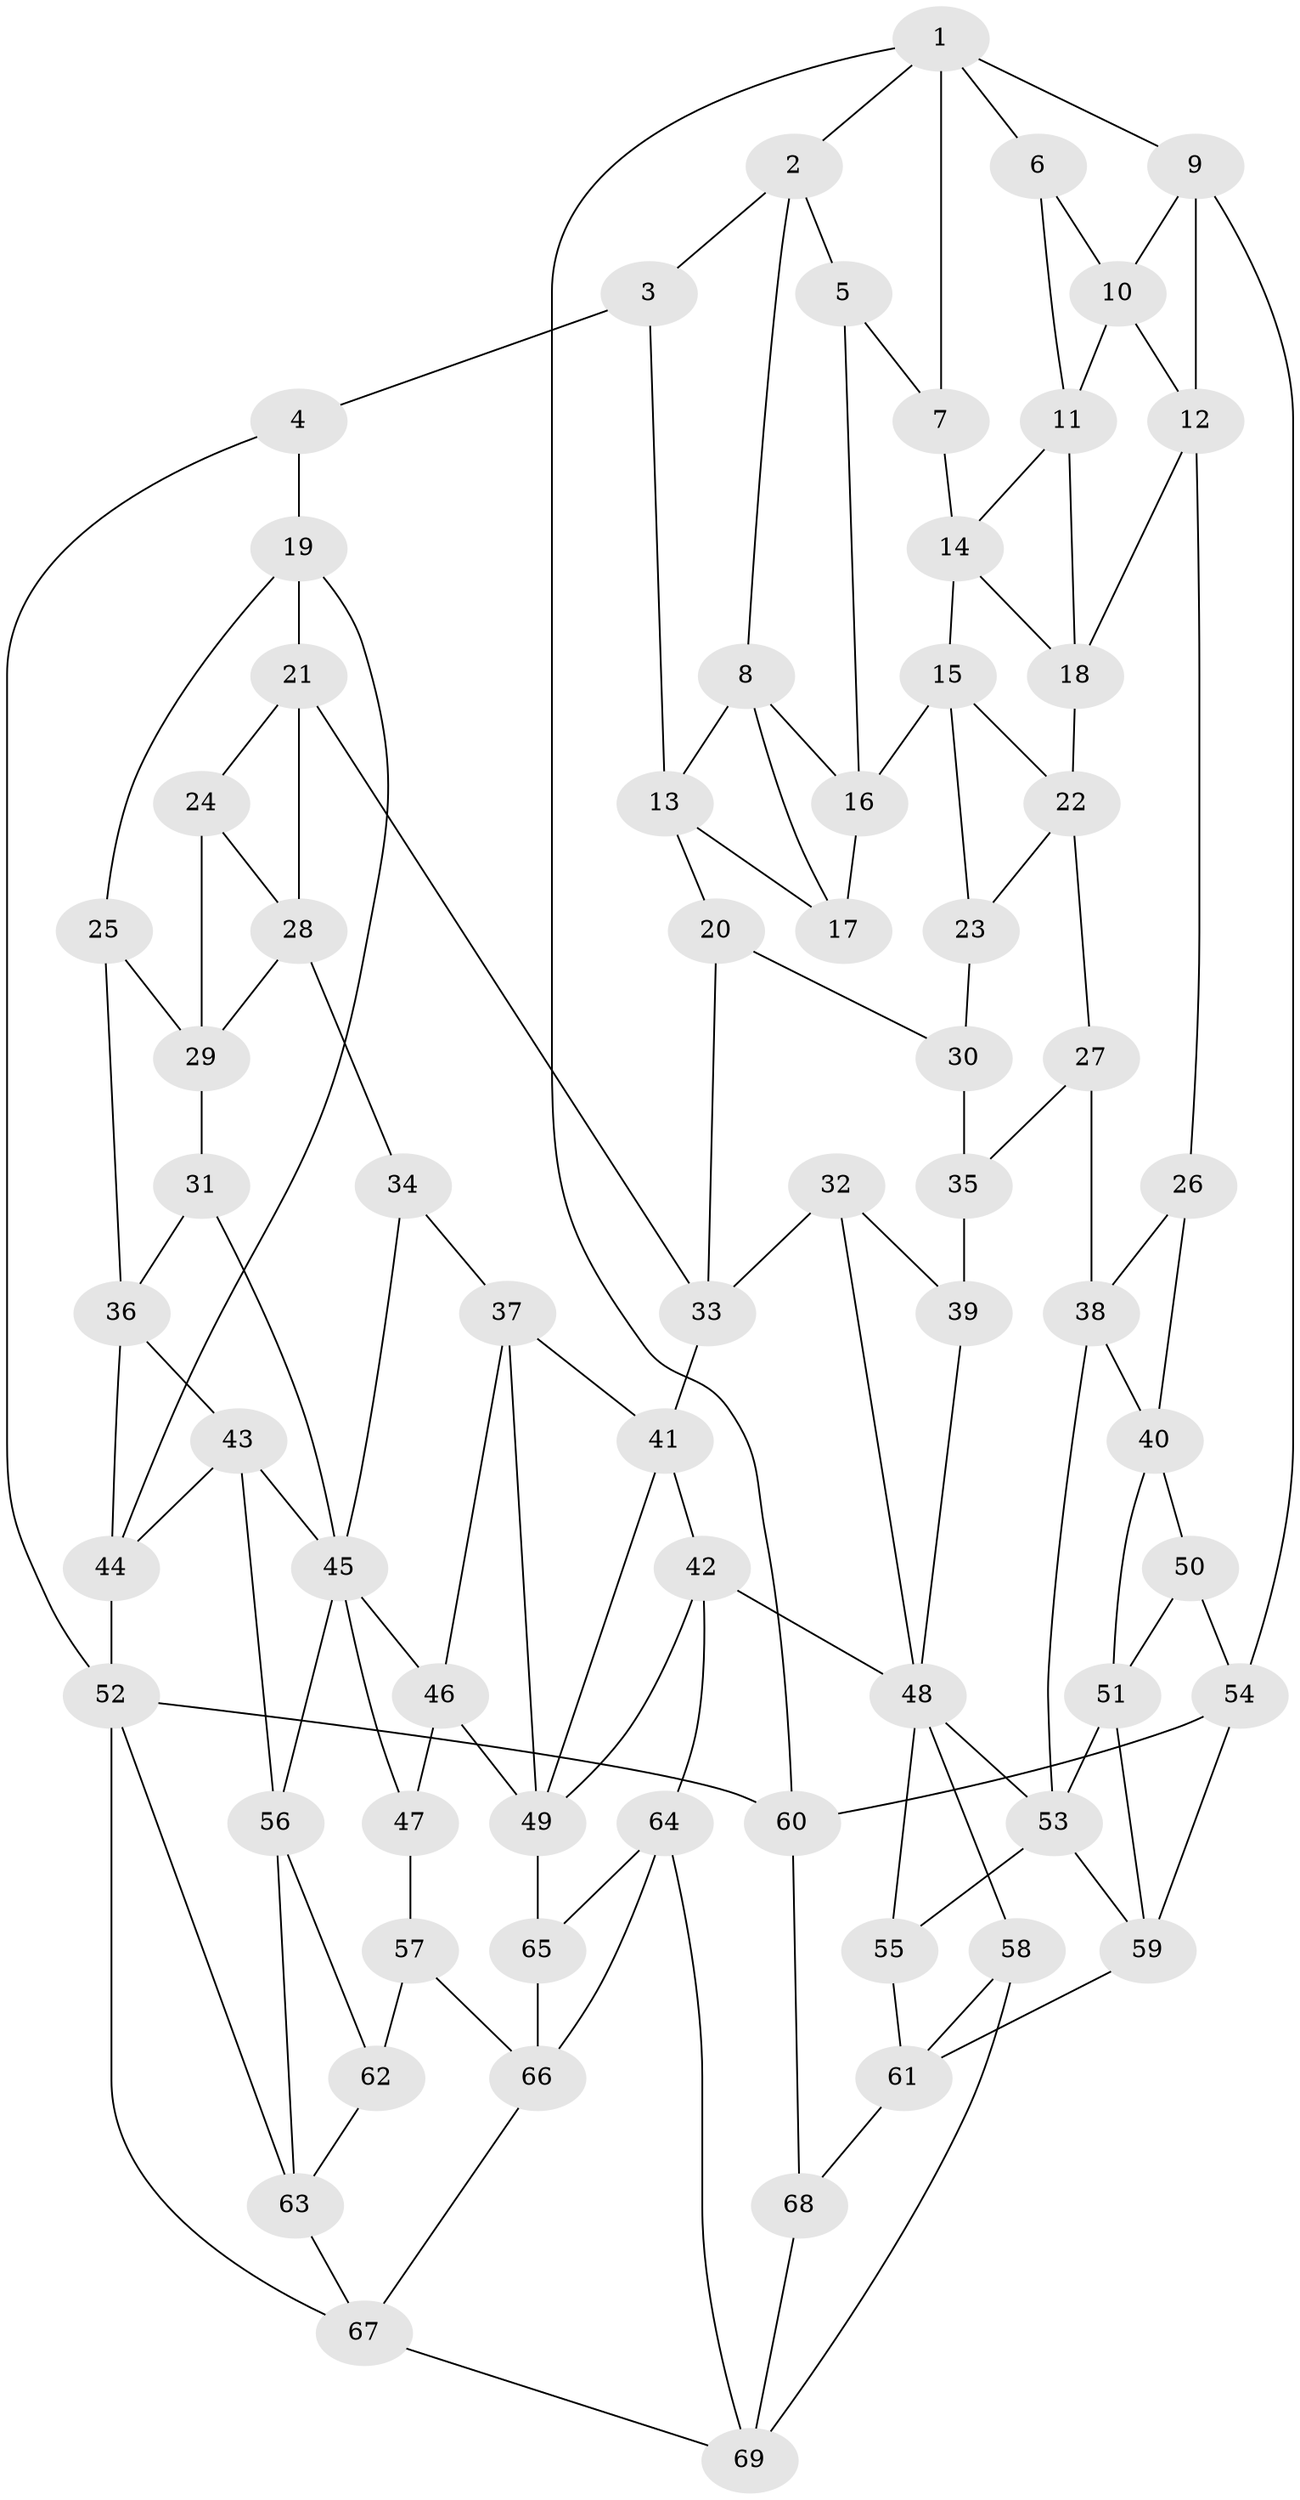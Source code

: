 // original degree distribution, {3: 0.014492753623188406, 4: 0.2391304347826087, 5: 0.5217391304347826, 6: 0.2246376811594203}
// Generated by graph-tools (version 1.1) at 2025/27/03/09/25 03:27:16]
// undirected, 69 vertices, 129 edges
graph export_dot {
graph [start="1"]
  node [color=gray90,style=filled];
  1;
  2;
  3;
  4;
  5;
  6;
  7;
  8;
  9;
  10;
  11;
  12;
  13;
  14;
  15;
  16;
  17;
  18;
  19;
  20;
  21;
  22;
  23;
  24;
  25;
  26;
  27;
  28;
  29;
  30;
  31;
  32;
  33;
  34;
  35;
  36;
  37;
  38;
  39;
  40;
  41;
  42;
  43;
  44;
  45;
  46;
  47;
  48;
  49;
  50;
  51;
  52;
  53;
  54;
  55;
  56;
  57;
  58;
  59;
  60;
  61;
  62;
  63;
  64;
  65;
  66;
  67;
  68;
  69;
  1 -- 2 [weight=1.0];
  1 -- 6 [weight=1.0];
  1 -- 7 [weight=1.0];
  1 -- 9 [weight=1.0];
  1 -- 60 [weight=1.0];
  2 -- 3 [weight=1.0];
  2 -- 5 [weight=1.0];
  2 -- 8 [weight=1.0];
  3 -- 4 [weight=1.0];
  3 -- 13 [weight=1.0];
  4 -- 19 [weight=1.0];
  4 -- 52 [weight=1.0];
  5 -- 7 [weight=2.0];
  5 -- 16 [weight=1.0];
  6 -- 10 [weight=1.0];
  6 -- 11 [weight=1.0];
  7 -- 14 [weight=1.0];
  8 -- 13 [weight=1.0];
  8 -- 16 [weight=1.0];
  8 -- 17 [weight=1.0];
  9 -- 10 [weight=1.0];
  9 -- 12 [weight=1.0];
  9 -- 54 [weight=1.0];
  10 -- 11 [weight=1.0];
  10 -- 12 [weight=1.0];
  11 -- 14 [weight=1.0];
  11 -- 18 [weight=1.0];
  12 -- 18 [weight=1.0];
  12 -- 26 [weight=1.0];
  13 -- 17 [weight=1.0];
  13 -- 20 [weight=1.0];
  14 -- 15 [weight=1.0];
  14 -- 18 [weight=1.0];
  15 -- 16 [weight=1.0];
  15 -- 22 [weight=1.0];
  15 -- 23 [weight=1.0];
  16 -- 17 [weight=1.0];
  18 -- 22 [weight=1.0];
  19 -- 21 [weight=1.0];
  19 -- 25 [weight=1.0];
  19 -- 44 [weight=1.0];
  20 -- 30 [weight=1.0];
  20 -- 33 [weight=1.0];
  21 -- 24 [weight=1.0];
  21 -- 28 [weight=1.0];
  21 -- 33 [weight=1.0];
  22 -- 23 [weight=1.0];
  22 -- 27 [weight=1.0];
  23 -- 30 [weight=2.0];
  24 -- 28 [weight=1.0];
  24 -- 29 [weight=1.0];
  25 -- 29 [weight=1.0];
  25 -- 36 [weight=1.0];
  26 -- 38 [weight=1.0];
  26 -- 40 [weight=1.0];
  27 -- 35 [weight=1.0];
  27 -- 38 [weight=1.0];
  28 -- 29 [weight=1.0];
  28 -- 34 [weight=1.0];
  29 -- 31 [weight=1.0];
  30 -- 35 [weight=1.0];
  31 -- 36 [weight=1.0];
  31 -- 45 [weight=1.0];
  32 -- 33 [weight=1.0];
  32 -- 39 [weight=1.0];
  32 -- 48 [weight=1.0];
  33 -- 41 [weight=1.0];
  34 -- 37 [weight=1.0];
  34 -- 45 [weight=1.0];
  35 -- 39 [weight=2.0];
  36 -- 43 [weight=1.0];
  36 -- 44 [weight=1.0];
  37 -- 41 [weight=1.0];
  37 -- 46 [weight=1.0];
  37 -- 49 [weight=1.0];
  38 -- 40 [weight=1.0];
  38 -- 53 [weight=1.0];
  39 -- 48 [weight=1.0];
  40 -- 50 [weight=1.0];
  40 -- 51 [weight=1.0];
  41 -- 42 [weight=1.0];
  41 -- 49 [weight=1.0];
  42 -- 48 [weight=1.0];
  42 -- 49 [weight=1.0];
  42 -- 64 [weight=1.0];
  43 -- 44 [weight=1.0];
  43 -- 45 [weight=1.0];
  43 -- 56 [weight=1.0];
  44 -- 52 [weight=2.0];
  45 -- 46 [weight=1.0];
  45 -- 47 [weight=1.0];
  45 -- 56 [weight=1.0];
  46 -- 47 [weight=1.0];
  46 -- 49 [weight=1.0];
  47 -- 57 [weight=1.0];
  48 -- 53 [weight=1.0];
  48 -- 55 [weight=1.0];
  48 -- 58 [weight=1.0];
  49 -- 65 [weight=2.0];
  50 -- 51 [weight=2.0];
  50 -- 54 [weight=1.0];
  51 -- 53 [weight=1.0];
  51 -- 59 [weight=1.0];
  52 -- 60 [weight=2.0];
  52 -- 63 [weight=1.0];
  52 -- 67 [weight=1.0];
  53 -- 55 [weight=1.0];
  53 -- 59 [weight=1.0];
  54 -- 59 [weight=1.0];
  54 -- 60 [weight=2.0];
  55 -- 61 [weight=1.0];
  56 -- 62 [weight=1.0];
  56 -- 63 [weight=1.0];
  57 -- 62 [weight=2.0];
  57 -- 66 [weight=1.0];
  58 -- 61 [weight=1.0];
  58 -- 69 [weight=1.0];
  59 -- 61 [weight=1.0];
  60 -- 68 [weight=1.0];
  61 -- 68 [weight=1.0];
  62 -- 63 [weight=1.0];
  63 -- 67 [weight=1.0];
  64 -- 65 [weight=1.0];
  64 -- 66 [weight=1.0];
  64 -- 69 [weight=1.0];
  65 -- 66 [weight=1.0];
  66 -- 67 [weight=1.0];
  67 -- 69 [weight=1.0];
  68 -- 69 [weight=1.0];
}
